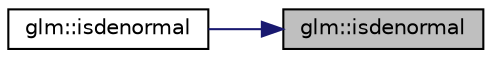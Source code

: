 digraph "glm::isdenormal"
{
 // LATEX_PDF_SIZE
  edge [fontname="Helvetica",fontsize="10",labelfontname="Helvetica",labelfontsize="10"];
  node [fontname="Helvetica",fontsize="10",shape=record];
  rankdir="RL";
  Node1 [label="glm::isdenormal",height=0.2,width=0.4,color="black", fillcolor="grey75", style="filled", fontcolor="black",tooltip=" "];
  Node1 -> Node2 [dir="back",color="midnightblue",fontsize="10",style="solid",fontname="Helvetica"];
  Node2 [label="glm::isdenormal",height=0.2,width=0.4,color="black", fillcolor="white", style="filled",URL="$namespaceglm.html#aa92fc157ce32f36f5046a1fe9cbf06a6",tooltip=" "];
}
